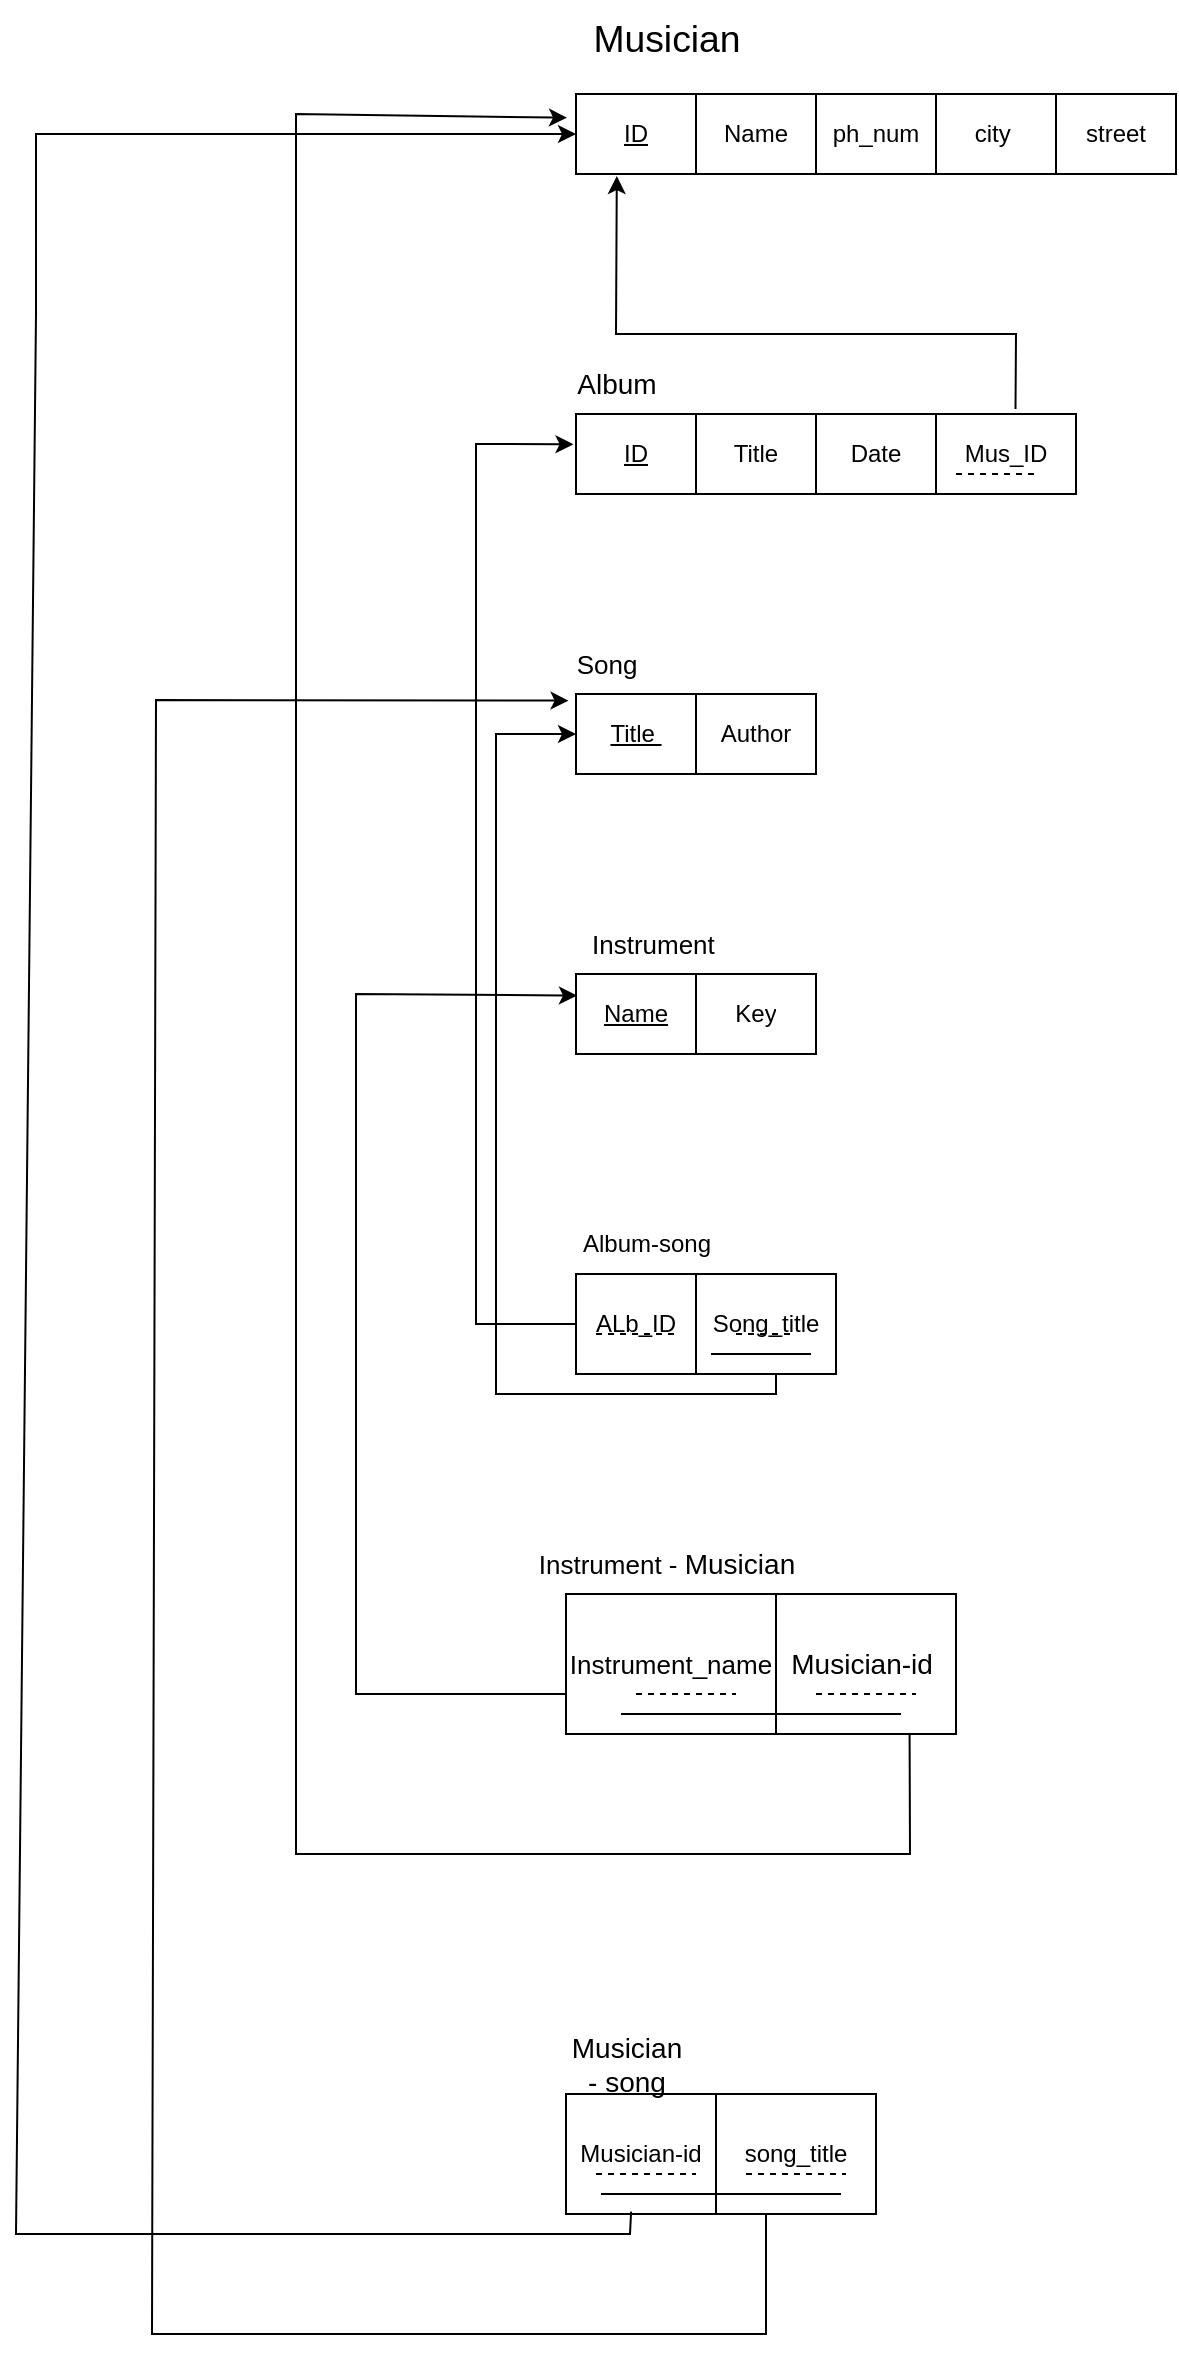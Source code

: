 <mxfile version="24.6.4" type="device">
  <diagram name="Page-1" id="AVzocurRSntts1MOZSzP">
    <mxGraphModel dx="1972" dy="540" grid="1" gridSize="10" guides="1" tooltips="1" connect="1" arrows="1" fold="1" page="1" pageScale="1" pageWidth="850" pageHeight="1100" math="0" shadow="0">
      <root>
        <mxCell id="0" />
        <mxCell id="1" parent="0" />
        <mxCell id="lXoxPSLpMN-TxgFZd7oX-1" value="" style="shape=table;startSize=0;container=1;collapsible=0;childLayout=tableLayout;" vertex="1" parent="1">
          <mxGeometry x="80" y="80" width="300" height="40" as="geometry" />
        </mxCell>
        <mxCell id="lXoxPSLpMN-TxgFZd7oX-2" value="" style="shape=tableRow;horizontal=0;startSize=0;swimlaneHead=0;swimlaneBody=0;strokeColor=inherit;top=0;left=0;bottom=0;right=0;collapsible=0;dropTarget=0;fillColor=none;points=[[0,0.5],[1,0.5]];portConstraint=eastwest;" vertex="1" parent="lXoxPSLpMN-TxgFZd7oX-1">
          <mxGeometry width="300" height="40" as="geometry" />
        </mxCell>
        <mxCell id="lXoxPSLpMN-TxgFZd7oX-3" value="&lt;u&gt;ID&lt;/u&gt;" style="shape=partialRectangle;html=1;whiteSpace=wrap;connectable=0;strokeColor=inherit;overflow=hidden;fillColor=none;top=0;left=0;bottom=0;right=0;pointerEvents=1;" vertex="1" parent="lXoxPSLpMN-TxgFZd7oX-2">
          <mxGeometry width="60" height="40" as="geometry">
            <mxRectangle width="60" height="40" as="alternateBounds" />
          </mxGeometry>
        </mxCell>
        <mxCell id="lXoxPSLpMN-TxgFZd7oX-4" value="Name" style="shape=partialRectangle;html=1;whiteSpace=wrap;connectable=0;strokeColor=inherit;overflow=hidden;fillColor=none;top=0;left=0;bottom=0;right=0;pointerEvents=1;" vertex="1" parent="lXoxPSLpMN-TxgFZd7oX-2">
          <mxGeometry x="60" width="60" height="40" as="geometry">
            <mxRectangle width="60" height="40" as="alternateBounds" />
          </mxGeometry>
        </mxCell>
        <mxCell id="lXoxPSLpMN-TxgFZd7oX-5" value="ph_num" style="shape=partialRectangle;html=1;whiteSpace=wrap;connectable=0;strokeColor=inherit;overflow=hidden;fillColor=none;top=0;left=0;bottom=0;right=0;pointerEvents=1;" vertex="1" parent="lXoxPSLpMN-TxgFZd7oX-2">
          <mxGeometry x="120" width="60" height="40" as="geometry">
            <mxRectangle width="60" height="40" as="alternateBounds" />
          </mxGeometry>
        </mxCell>
        <mxCell id="lXoxPSLpMN-TxgFZd7oX-6" value="city&amp;nbsp;" style="shape=partialRectangle;html=1;whiteSpace=wrap;connectable=0;strokeColor=inherit;overflow=hidden;fillColor=none;top=0;left=0;bottom=0;right=0;pointerEvents=1;" vertex="1" parent="lXoxPSLpMN-TxgFZd7oX-2">
          <mxGeometry x="180" width="60" height="40" as="geometry">
            <mxRectangle width="60" height="40" as="alternateBounds" />
          </mxGeometry>
        </mxCell>
        <mxCell id="lXoxPSLpMN-TxgFZd7oX-7" value="street" style="shape=partialRectangle;html=1;whiteSpace=wrap;connectable=0;strokeColor=inherit;overflow=hidden;fillColor=none;top=0;left=0;bottom=0;right=0;pointerEvents=1;" vertex="1" parent="lXoxPSLpMN-TxgFZd7oX-2">
          <mxGeometry x="240" width="60" height="40" as="geometry">
            <mxRectangle width="60" height="40" as="alternateBounds" />
          </mxGeometry>
        </mxCell>
        <mxCell id="lXoxPSLpMN-TxgFZd7oX-8" value="&lt;span id=&quot;docs-internal-guid-6abfa7b9-7fff-150f-426b-dfc204d2c513&quot;&gt;&lt;span style=&quot;font-size: 14pt; font-family: Arial, sans-serif; background-color: transparent; font-variant-numeric: normal; font-variant-east-asian: normal; font-variant-alternates: normal; font-variant-position: normal; vertical-align: baseline; white-space: pre-wrap;&quot;&gt;Musician &lt;/span&gt;&lt;/span&gt;" style="text;html=1;align=center;verticalAlign=middle;resizable=0;points=[];autosize=1;strokeColor=none;fillColor=none;" vertex="1" parent="1">
          <mxGeometry x="75" y="33" width="100" height="40" as="geometry" />
        </mxCell>
        <mxCell id="lXoxPSLpMN-TxgFZd7oX-9" value="" style="shape=table;startSize=0;container=1;collapsible=0;childLayout=tableLayout;" vertex="1" parent="1">
          <mxGeometry x="80" y="240" width="250" height="40" as="geometry" />
        </mxCell>
        <mxCell id="lXoxPSLpMN-TxgFZd7oX-10" value="" style="shape=tableRow;horizontal=0;startSize=0;swimlaneHead=0;swimlaneBody=0;strokeColor=inherit;top=0;left=0;bottom=0;right=0;collapsible=0;dropTarget=0;fillColor=none;points=[[0,0.5],[1,0.5]];portConstraint=eastwest;" vertex="1" parent="lXoxPSLpMN-TxgFZd7oX-9">
          <mxGeometry width="250" height="40" as="geometry" />
        </mxCell>
        <mxCell id="lXoxPSLpMN-TxgFZd7oX-11" value="&lt;u&gt;ID&lt;/u&gt;" style="shape=partialRectangle;html=1;whiteSpace=wrap;connectable=0;strokeColor=inherit;overflow=hidden;fillColor=none;top=0;left=0;bottom=0;right=0;pointerEvents=1;" vertex="1" parent="lXoxPSLpMN-TxgFZd7oX-10">
          <mxGeometry width="60" height="40" as="geometry">
            <mxRectangle width="60" height="40" as="alternateBounds" />
          </mxGeometry>
        </mxCell>
        <mxCell id="lXoxPSLpMN-TxgFZd7oX-12" value="Title" style="shape=partialRectangle;html=1;whiteSpace=wrap;connectable=0;strokeColor=inherit;overflow=hidden;fillColor=none;top=0;left=0;bottom=0;right=0;pointerEvents=1;" vertex="1" parent="lXoxPSLpMN-TxgFZd7oX-10">
          <mxGeometry x="60" width="60" height="40" as="geometry">
            <mxRectangle width="60" height="40" as="alternateBounds" />
          </mxGeometry>
        </mxCell>
        <mxCell id="lXoxPSLpMN-TxgFZd7oX-13" value="Date" style="shape=partialRectangle;html=1;whiteSpace=wrap;connectable=0;strokeColor=inherit;overflow=hidden;fillColor=none;top=0;left=0;bottom=0;right=0;pointerEvents=1;" vertex="1" parent="lXoxPSLpMN-TxgFZd7oX-10">
          <mxGeometry x="120" width="60" height="40" as="geometry">
            <mxRectangle width="60" height="40" as="alternateBounds" />
          </mxGeometry>
        </mxCell>
        <mxCell id="lXoxPSLpMN-TxgFZd7oX-30" value="Mus_ID" style="shape=partialRectangle;html=1;whiteSpace=wrap;connectable=0;strokeColor=inherit;overflow=hidden;fillColor=none;top=0;left=0;bottom=0;right=0;pointerEvents=1;" vertex="1" parent="lXoxPSLpMN-TxgFZd7oX-10">
          <mxGeometry x="180" width="70" height="40" as="geometry">
            <mxRectangle width="70" height="40" as="alternateBounds" />
          </mxGeometry>
        </mxCell>
        <mxCell id="lXoxPSLpMN-TxgFZd7oX-14" value="&lt;font style=&quot;font-size: 14px;&quot;&gt;Album&lt;/font&gt;" style="text;html=1;align=center;verticalAlign=middle;resizable=0;points=[];autosize=1;strokeColor=none;fillColor=none;" vertex="1" parent="1">
          <mxGeometry x="70" y="210" width="60" height="30" as="geometry" />
        </mxCell>
        <mxCell id="lXoxPSLpMN-TxgFZd7oX-20" value="" style="shape=table;startSize=0;container=1;collapsible=0;childLayout=tableLayout;" vertex="1" parent="1">
          <mxGeometry x="80" y="380" width="120" height="40" as="geometry" />
        </mxCell>
        <mxCell id="lXoxPSLpMN-TxgFZd7oX-21" value="" style="shape=tableRow;horizontal=0;startSize=0;swimlaneHead=0;swimlaneBody=0;strokeColor=inherit;top=0;left=0;bottom=0;right=0;collapsible=0;dropTarget=0;fillColor=none;points=[[0,0.5],[1,0.5]];portConstraint=eastwest;" vertex="1" parent="lXoxPSLpMN-TxgFZd7oX-20">
          <mxGeometry width="120" height="40" as="geometry" />
        </mxCell>
        <mxCell id="lXoxPSLpMN-TxgFZd7oX-22" value="&lt;u&gt;Title&amp;nbsp;&lt;/u&gt;" style="shape=partialRectangle;html=1;whiteSpace=wrap;connectable=0;strokeColor=inherit;overflow=hidden;fillColor=none;top=0;left=0;bottom=0;right=0;pointerEvents=1;" vertex="1" parent="lXoxPSLpMN-TxgFZd7oX-21">
          <mxGeometry width="60" height="40" as="geometry">
            <mxRectangle width="60" height="40" as="alternateBounds" />
          </mxGeometry>
        </mxCell>
        <mxCell id="lXoxPSLpMN-TxgFZd7oX-23" value="Author" style="shape=partialRectangle;html=1;whiteSpace=wrap;connectable=0;strokeColor=inherit;overflow=hidden;fillColor=none;top=0;left=0;bottom=0;right=0;pointerEvents=1;" vertex="1" parent="lXoxPSLpMN-TxgFZd7oX-21">
          <mxGeometry x="60" width="60" height="40" as="geometry">
            <mxRectangle width="60" height="40" as="alternateBounds" />
          </mxGeometry>
        </mxCell>
        <mxCell id="lXoxPSLpMN-TxgFZd7oX-24" value="&lt;font style=&quot;font-size: 13px;&quot;&gt;Song&lt;/font&gt;" style="text;html=1;align=center;verticalAlign=middle;resizable=0;points=[];autosize=1;strokeColor=none;fillColor=none;" vertex="1" parent="1">
          <mxGeometry x="70" y="350" width="50" height="30" as="geometry" />
        </mxCell>
        <mxCell id="lXoxPSLpMN-TxgFZd7oX-25" value="" style="shape=table;startSize=0;container=1;collapsible=0;childLayout=tableLayout;" vertex="1" parent="1">
          <mxGeometry x="80" y="520" width="120" height="40" as="geometry" />
        </mxCell>
        <mxCell id="lXoxPSLpMN-TxgFZd7oX-26" value="" style="shape=tableRow;horizontal=0;startSize=0;swimlaneHead=0;swimlaneBody=0;strokeColor=inherit;top=0;left=0;bottom=0;right=0;collapsible=0;dropTarget=0;fillColor=none;points=[[0,0.5],[1,0.5]];portConstraint=eastwest;" vertex="1" parent="lXoxPSLpMN-TxgFZd7oX-25">
          <mxGeometry width="120" height="40" as="geometry" />
        </mxCell>
        <mxCell id="lXoxPSLpMN-TxgFZd7oX-27" value="&lt;u&gt;Name&lt;/u&gt;" style="shape=partialRectangle;html=1;whiteSpace=wrap;connectable=0;strokeColor=inherit;overflow=hidden;fillColor=none;top=0;left=0;bottom=0;right=0;pointerEvents=1;" vertex="1" parent="lXoxPSLpMN-TxgFZd7oX-26">
          <mxGeometry width="60" height="40" as="geometry">
            <mxRectangle width="60" height="40" as="alternateBounds" />
          </mxGeometry>
        </mxCell>
        <mxCell id="lXoxPSLpMN-TxgFZd7oX-28" value="Key" style="shape=partialRectangle;html=1;whiteSpace=wrap;connectable=0;strokeColor=inherit;overflow=hidden;fillColor=none;top=0;left=0;bottom=0;right=0;pointerEvents=1;" vertex="1" parent="lXoxPSLpMN-TxgFZd7oX-26">
          <mxGeometry x="60" width="60" height="40" as="geometry">
            <mxRectangle width="60" height="40" as="alternateBounds" />
          </mxGeometry>
        </mxCell>
        <mxCell id="lXoxPSLpMN-TxgFZd7oX-29" value="&lt;font style=&quot;font-size: 13px;&quot;&gt;Instrument&amp;nbsp;&lt;/font&gt;" style="text;html=1;align=center;verticalAlign=middle;resizable=0;points=[];autosize=1;strokeColor=none;fillColor=none;" vertex="1" parent="1">
          <mxGeometry x="75" y="490" width="90" height="30" as="geometry" />
        </mxCell>
        <mxCell id="lXoxPSLpMN-TxgFZd7oX-31" value="" style="endArrow=none;dashed=1;html=1;rounded=0;" edge="1" parent="1">
          <mxGeometry width="50" height="50" relative="1" as="geometry">
            <mxPoint x="270" y="270" as="sourcePoint" />
            <mxPoint x="310" y="270" as="targetPoint" />
          </mxGeometry>
        </mxCell>
        <mxCell id="lXoxPSLpMN-TxgFZd7oX-32" value="" style="endArrow=classic;html=1;rounded=0;entryX=0.068;entryY=1.025;entryDx=0;entryDy=0;entryPerimeter=0;exitX=0.879;exitY=-0.062;exitDx=0;exitDy=0;exitPerimeter=0;" edge="1" parent="1" source="lXoxPSLpMN-TxgFZd7oX-10" target="lXoxPSLpMN-TxgFZd7oX-2">
          <mxGeometry width="50" height="50" relative="1" as="geometry">
            <mxPoint x="370" y="250" as="sourcePoint" />
            <mxPoint x="420" y="200" as="targetPoint" />
            <Array as="points">
              <mxPoint x="300" y="200" />
              <mxPoint x="100" y="200" />
            </Array>
          </mxGeometry>
        </mxCell>
        <mxCell id="lXoxPSLpMN-TxgFZd7oX-33" value="" style="shape=table;startSize=0;container=1;collapsible=0;childLayout=tableLayout;" vertex="1" parent="1">
          <mxGeometry x="80" y="670" width="130" height="50.0" as="geometry" />
        </mxCell>
        <mxCell id="lXoxPSLpMN-TxgFZd7oX-34" value="" style="shape=tableRow;horizontal=0;startSize=0;swimlaneHead=0;swimlaneBody=0;strokeColor=inherit;top=0;left=0;bottom=0;right=0;collapsible=0;dropTarget=0;fillColor=none;points=[[0,0.5],[1,0.5]];portConstraint=eastwest;" vertex="1" parent="lXoxPSLpMN-TxgFZd7oX-33">
          <mxGeometry width="130" height="50" as="geometry" />
        </mxCell>
        <mxCell id="lXoxPSLpMN-TxgFZd7oX-35" value="ALb_ID" style="shape=partialRectangle;html=1;whiteSpace=wrap;connectable=0;strokeColor=inherit;overflow=hidden;fillColor=none;top=0;left=0;bottom=0;right=0;pointerEvents=1;" vertex="1" parent="lXoxPSLpMN-TxgFZd7oX-34">
          <mxGeometry width="60" height="50" as="geometry">
            <mxRectangle width="60" height="50" as="alternateBounds" />
          </mxGeometry>
        </mxCell>
        <mxCell id="lXoxPSLpMN-TxgFZd7oX-36" value="Song_title" style="shape=partialRectangle;html=1;whiteSpace=wrap;connectable=0;strokeColor=inherit;overflow=hidden;fillColor=none;top=0;left=0;bottom=0;right=0;pointerEvents=1;" vertex="1" parent="lXoxPSLpMN-TxgFZd7oX-34">
          <mxGeometry x="60" width="70" height="50" as="geometry">
            <mxRectangle width="70" height="50" as="alternateBounds" />
          </mxGeometry>
        </mxCell>
        <mxCell id="lXoxPSLpMN-TxgFZd7oX-37" value="Album-song" style="text;html=1;align=center;verticalAlign=middle;resizable=0;points=[];autosize=1;strokeColor=none;fillColor=none;" vertex="1" parent="1">
          <mxGeometry x="70" y="640" width="90" height="30" as="geometry" />
        </mxCell>
        <mxCell id="lXoxPSLpMN-TxgFZd7oX-38" value="" style="endArrow=none;dashed=1;html=1;rounded=0;" edge="1" parent="1">
          <mxGeometry width="50" height="50" relative="1" as="geometry">
            <mxPoint x="160" y="700" as="sourcePoint" />
            <mxPoint x="190" y="700" as="targetPoint" />
          </mxGeometry>
        </mxCell>
        <mxCell id="lXoxPSLpMN-TxgFZd7oX-39" value="" style="endArrow=none;dashed=1;html=1;rounded=0;" edge="1" parent="1">
          <mxGeometry width="50" height="50" relative="1" as="geometry">
            <mxPoint x="90" y="700" as="sourcePoint" />
            <mxPoint x="130" y="700" as="targetPoint" />
          </mxGeometry>
        </mxCell>
        <mxCell id="lXoxPSLpMN-TxgFZd7oX-40" value="" style="endArrow=classic;html=1;rounded=0;" edge="1" parent="1" target="lXoxPSLpMN-TxgFZd7oX-21">
          <mxGeometry width="50" height="50" relative="1" as="geometry">
            <mxPoint x="180" y="720" as="sourcePoint" />
            <mxPoint x="50" y="620" as="targetPoint" />
            <Array as="points">
              <mxPoint x="180" y="730" />
              <mxPoint x="170" y="730" />
              <mxPoint x="40" y="730" />
              <mxPoint x="40" y="400" />
            </Array>
          </mxGeometry>
        </mxCell>
        <mxCell id="lXoxPSLpMN-TxgFZd7oX-41" value="" style="endArrow=classic;html=1;rounded=0;entryX=-0.005;entryY=0.378;entryDx=0;entryDy=0;entryPerimeter=0;" edge="1" parent="1" source="lXoxPSLpMN-TxgFZd7oX-34" target="lXoxPSLpMN-TxgFZd7oX-10">
          <mxGeometry width="50" height="50" relative="1" as="geometry">
            <mxPoint x="190" y="610" as="sourcePoint" />
            <mxPoint x="50" y="440" as="targetPoint" />
            <Array as="points">
              <mxPoint x="30" y="695" />
              <mxPoint x="30" y="255" />
            </Array>
          </mxGeometry>
        </mxCell>
        <mxCell id="lXoxPSLpMN-TxgFZd7oX-43" value="" style="endArrow=none;html=1;rounded=0;" edge="1" parent="1">
          <mxGeometry width="50" height="50" relative="1" as="geometry">
            <mxPoint x="147.5" y="710" as="sourcePoint" />
            <mxPoint x="197.5" y="710" as="targetPoint" />
          </mxGeometry>
        </mxCell>
        <mxCell id="lXoxPSLpMN-TxgFZd7oX-44" value="" style="shape=table;startSize=0;container=1;collapsible=0;childLayout=tableLayout;" vertex="1" parent="1">
          <mxGeometry x="75" y="830" width="195" height="70" as="geometry" />
        </mxCell>
        <mxCell id="lXoxPSLpMN-TxgFZd7oX-45" value="" style="shape=tableRow;horizontal=0;startSize=0;swimlaneHead=0;swimlaneBody=0;strokeColor=inherit;top=0;left=0;bottom=0;right=0;collapsible=0;dropTarget=0;fillColor=none;points=[[0,0.5],[1,0.5]];portConstraint=eastwest;" vertex="1" parent="lXoxPSLpMN-TxgFZd7oX-44">
          <mxGeometry width="195" height="70" as="geometry" />
        </mxCell>
        <mxCell id="lXoxPSLpMN-TxgFZd7oX-46" value="&lt;span style=&quot;font-size: 13px; text-wrap: nowrap;&quot;&gt;Instrument_name&lt;/span&gt;" style="shape=partialRectangle;html=1;whiteSpace=wrap;connectable=0;strokeColor=inherit;overflow=hidden;fillColor=none;top=0;left=0;bottom=0;right=0;pointerEvents=1;" vertex="1" parent="lXoxPSLpMN-TxgFZd7oX-45">
          <mxGeometry width="105" height="70" as="geometry">
            <mxRectangle width="105" height="70" as="alternateBounds" />
          </mxGeometry>
        </mxCell>
        <mxCell id="lXoxPSLpMN-TxgFZd7oX-47" value="&lt;span style=&quot;font-family: Arial, sans-serif; font-size: 14px; white-space-collapse: preserve;&quot;&gt;Musician-id &lt;/span&gt;" style="shape=partialRectangle;html=1;whiteSpace=wrap;connectable=0;strokeColor=inherit;overflow=hidden;fillColor=none;top=0;left=0;bottom=0;right=0;pointerEvents=1;" vertex="1" parent="lXoxPSLpMN-TxgFZd7oX-45">
          <mxGeometry x="105" width="90" height="70" as="geometry">
            <mxRectangle width="90" height="70" as="alternateBounds" />
          </mxGeometry>
        </mxCell>
        <mxCell id="lXoxPSLpMN-TxgFZd7oX-48" value="&lt;span style=&quot;font-size: 13px;&quot;&gt;Instrument -&amp;nbsp;&lt;/span&gt;&lt;span style=&quot;font-family: Arial, sans-serif; white-space: pre-wrap;&quot;&gt;&lt;font style=&quot;font-size: 14px;&quot;&gt;Musician &lt;/font&gt;&lt;/span&gt;" style="text;html=1;align=center;verticalAlign=middle;resizable=0;points=[];autosize=1;strokeColor=none;fillColor=none;" vertex="1" parent="1">
          <mxGeometry x="45" y="800" width="160" height="30" as="geometry" />
        </mxCell>
        <mxCell id="lXoxPSLpMN-TxgFZd7oX-49" value="" style="endArrow=none;html=1;rounded=0;" edge="1" parent="1">
          <mxGeometry width="50" height="50" relative="1" as="geometry">
            <mxPoint x="102.5" y="890" as="sourcePoint" />
            <mxPoint x="242.5" y="890" as="targetPoint" />
          </mxGeometry>
        </mxCell>
        <mxCell id="lXoxPSLpMN-TxgFZd7oX-50" value="" style="endArrow=none;dashed=1;html=1;rounded=0;" edge="1" parent="1">
          <mxGeometry width="50" height="50" relative="1" as="geometry">
            <mxPoint x="200" y="880" as="sourcePoint" />
            <mxPoint x="250" y="880" as="targetPoint" />
          </mxGeometry>
        </mxCell>
        <mxCell id="lXoxPSLpMN-TxgFZd7oX-51" value="" style="endArrow=none;dashed=1;html=1;rounded=0;" edge="1" parent="1">
          <mxGeometry width="50" height="50" relative="1" as="geometry">
            <mxPoint x="110" y="880" as="sourcePoint" />
            <mxPoint x="160" y="880" as="targetPoint" />
          </mxGeometry>
        </mxCell>
        <mxCell id="lXoxPSLpMN-TxgFZd7oX-52" value="" style="endArrow=classic;html=1;rounded=0;exitX=0;exitY=0.714;exitDx=0;exitDy=0;exitPerimeter=0;entryX=0.004;entryY=0.27;entryDx=0;entryDy=0;entryPerimeter=0;" edge="1" parent="1" source="lXoxPSLpMN-TxgFZd7oX-45" target="lXoxPSLpMN-TxgFZd7oX-26">
          <mxGeometry width="50" height="50" relative="1" as="geometry">
            <mxPoint x="-20" y="900" as="sourcePoint" />
            <mxPoint x="-40" y="530" as="targetPoint" />
            <Array as="points">
              <mxPoint x="-30" y="880" />
              <mxPoint x="-30" y="530" />
            </Array>
          </mxGeometry>
        </mxCell>
        <mxCell id="lXoxPSLpMN-TxgFZd7oX-53" value="" style="endArrow=classic;html=1;rounded=0;entryX=-0.015;entryY=0.296;entryDx=0;entryDy=0;entryPerimeter=0;exitX=0.881;exitY=1.002;exitDx=0;exitDy=0;exitPerimeter=0;" edge="1" parent="1" source="lXoxPSLpMN-TxgFZd7oX-45" target="lXoxPSLpMN-TxgFZd7oX-2">
          <mxGeometry width="50" height="50" relative="1" as="geometry">
            <mxPoint x="120" y="930" as="sourcePoint" />
            <mxPoint x="-90" y="360" as="targetPoint" />
            <Array as="points">
              <mxPoint x="247" y="960" />
              <mxPoint x="-60" y="960" />
              <mxPoint x="-60" y="90" />
            </Array>
          </mxGeometry>
        </mxCell>
        <mxCell id="lXoxPSLpMN-TxgFZd7oX-54" value="" style="shape=table;startSize=0;container=1;collapsible=0;childLayout=tableLayout;" vertex="1" parent="1">
          <mxGeometry x="75" y="1080" width="155" height="60" as="geometry" />
        </mxCell>
        <mxCell id="lXoxPSLpMN-TxgFZd7oX-55" value="" style="shape=tableRow;horizontal=0;startSize=0;swimlaneHead=0;swimlaneBody=0;strokeColor=inherit;top=0;left=0;bottom=0;right=0;collapsible=0;dropTarget=0;fillColor=none;points=[[0,0.5],[1,0.5]];portConstraint=eastwest;" vertex="1" parent="lXoxPSLpMN-TxgFZd7oX-54">
          <mxGeometry width="155" height="60" as="geometry" />
        </mxCell>
        <mxCell id="lXoxPSLpMN-TxgFZd7oX-56" value="Musician-id" style="shape=partialRectangle;html=1;whiteSpace=wrap;connectable=0;strokeColor=inherit;overflow=hidden;fillColor=none;top=0;left=0;bottom=0;right=0;pointerEvents=1;" vertex="1" parent="lXoxPSLpMN-TxgFZd7oX-55">
          <mxGeometry width="75" height="60" as="geometry">
            <mxRectangle width="75" height="60" as="alternateBounds" />
          </mxGeometry>
        </mxCell>
        <mxCell id="lXoxPSLpMN-TxgFZd7oX-57" value="song_title" style="shape=partialRectangle;html=1;whiteSpace=wrap;connectable=0;strokeColor=inherit;overflow=hidden;fillColor=none;top=0;left=0;bottom=0;right=0;pointerEvents=1;" vertex="1" parent="lXoxPSLpMN-TxgFZd7oX-55">
          <mxGeometry x="75" width="80" height="60" as="geometry">
            <mxRectangle width="80" height="60" as="alternateBounds" />
          </mxGeometry>
        </mxCell>
        <mxCell id="lXoxPSLpMN-TxgFZd7oX-58" value="&lt;span style=&quot;font-family: Arial, sans-serif; font-size: 14px; white-space: pre-wrap;&quot;&gt;Musician - song&lt;/span&gt;" style="text;html=1;align=center;verticalAlign=middle;resizable=0;points=[];autosize=1;strokeColor=none;fillColor=none;" vertex="1" parent="1">
          <mxGeometry x="45" y="1050" width="120" height="30" as="geometry" />
        </mxCell>
        <mxCell id="lXoxPSLpMN-TxgFZd7oX-59" value="" style="endArrow=none;dashed=1;html=1;rounded=0;" edge="1" parent="1">
          <mxGeometry width="50" height="50" relative="1" as="geometry">
            <mxPoint x="90" y="1120" as="sourcePoint" />
            <mxPoint x="140" y="1120" as="targetPoint" />
          </mxGeometry>
        </mxCell>
        <mxCell id="lXoxPSLpMN-TxgFZd7oX-60" value="" style="endArrow=none;dashed=1;html=1;rounded=0;" edge="1" parent="1">
          <mxGeometry width="50" height="50" relative="1" as="geometry">
            <mxPoint x="165" y="1120" as="sourcePoint" />
            <mxPoint x="215" y="1120" as="targetPoint" />
          </mxGeometry>
        </mxCell>
        <mxCell id="lXoxPSLpMN-TxgFZd7oX-61" value="" style="endArrow=none;html=1;rounded=0;" edge="1" parent="1">
          <mxGeometry width="50" height="50" relative="1" as="geometry">
            <mxPoint x="92.5" y="1130" as="sourcePoint" />
            <mxPoint x="212.5" y="1130" as="targetPoint" />
          </mxGeometry>
        </mxCell>
        <mxCell id="lXoxPSLpMN-TxgFZd7oX-62" value="" style="endArrow=classic;html=1;rounded=0;entryX=-0.031;entryY=0.083;entryDx=0;entryDy=0;entryPerimeter=0;exitX=0.881;exitY=1.002;exitDx=0;exitDy=0;exitPerimeter=0;" edge="1" parent="1" target="lXoxPSLpMN-TxgFZd7oX-21">
          <mxGeometry width="50" height="50" relative="1" as="geometry">
            <mxPoint x="175" y="1140" as="sourcePoint" />
            <mxPoint x="3" y="332" as="targetPoint" />
            <Array as="points">
              <mxPoint x="175" y="1200" />
              <mxPoint x="-132" y="1200" />
              <mxPoint x="-130" y="383" />
            </Array>
          </mxGeometry>
        </mxCell>
        <mxCell id="lXoxPSLpMN-TxgFZd7oX-63" value="" style="endArrow=classic;html=1;rounded=0;entryX=0;entryY=0.5;entryDx=0;entryDy=0;exitX=0.21;exitY=0.98;exitDx=0;exitDy=0;exitPerimeter=0;" edge="1" parent="1" source="lXoxPSLpMN-TxgFZd7oX-55" target="lXoxPSLpMN-TxgFZd7oX-2">
          <mxGeometry width="50" height="50" relative="1" as="geometry">
            <mxPoint x="107" y="1090" as="sourcePoint" />
            <mxPoint x="-65" y="282" as="targetPoint" />
            <Array as="points">
              <mxPoint x="107" y="1150" />
              <mxPoint x="-200" y="1150" />
              <mxPoint x="-190" y="190" />
              <mxPoint x="-190" y="100" />
            </Array>
          </mxGeometry>
        </mxCell>
      </root>
    </mxGraphModel>
  </diagram>
</mxfile>

